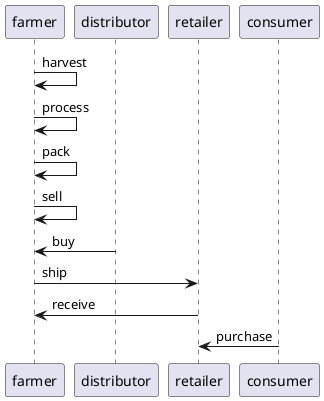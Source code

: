 @startuml sequence
farmer -> farmer: harvest
farmer -> farmer: process
farmer -> farmer: pack
farmer -> farmer: sell
distributor -> farmer: buy
farmer -> retailer: ship
retailer -> farmer: receive
consumer -> retailer: purchase
@enduml
